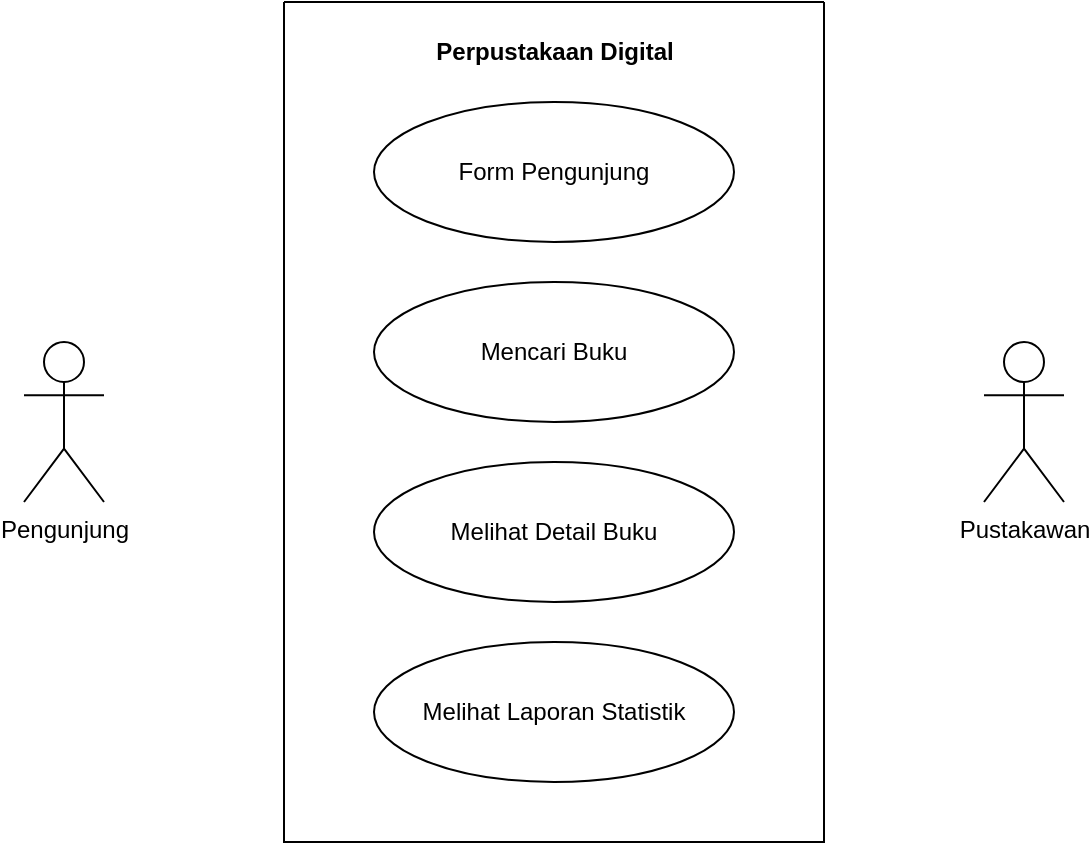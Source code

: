 <mxfile version="23.0.2" type="github">
  <diagram name="Page-1" id="Sj5s_malbvVtMXl_L0Oq">
    <mxGraphModel dx="1375" dy="1894" grid="1" gridSize="10" guides="1" tooltips="1" connect="1" arrows="1" fold="1" page="1" pageScale="1" pageWidth="827" pageHeight="1169" math="0" shadow="0">
      <root>
        <mxCell id="0" />
        <mxCell id="1" parent="0" />
        <mxCell id="adlr6IZpHOiuLpmfqXsr-11" value="Pengunjung" style="shape=umlActor;verticalLabelPosition=bottom;verticalAlign=top;html=1;outlineConnect=0;" vertex="1" parent="1">
          <mxGeometry x="160" y="-320" width="40" height="80" as="geometry" />
        </mxCell>
        <mxCell id="adlr6IZpHOiuLpmfqXsr-15" value="Pustakawan" style="shape=umlActor;verticalLabelPosition=bottom;verticalAlign=top;html=1;outlineConnect=0;" vertex="1" parent="1">
          <mxGeometry x="640" y="-320" width="40" height="80" as="geometry" />
        </mxCell>
        <mxCell id="adlr6IZpHOiuLpmfqXsr-16" value="" style="swimlane;startSize=0;" vertex="1" parent="1">
          <mxGeometry x="290" y="-490" width="270" height="420" as="geometry" />
        </mxCell>
        <mxCell id="adlr6IZpHOiuLpmfqXsr-17" value="Perpustakaan Digital" style="text;html=1;align=center;verticalAlign=middle;resizable=0;points=[];autosize=1;strokeColor=none;fillColor=none;fontStyle=1" vertex="1" parent="adlr6IZpHOiuLpmfqXsr-16">
          <mxGeometry x="65" y="10" width="140" height="30" as="geometry" />
        </mxCell>
        <mxCell id="adlr6IZpHOiuLpmfqXsr-18" value="Form Pengunjung" style="ellipse;whiteSpace=wrap;html=1;" vertex="1" parent="adlr6IZpHOiuLpmfqXsr-16">
          <mxGeometry x="45" y="50" width="180" height="70" as="geometry" />
        </mxCell>
        <mxCell id="adlr6IZpHOiuLpmfqXsr-19" value="Mencari Buku" style="ellipse;whiteSpace=wrap;html=1;" vertex="1" parent="adlr6IZpHOiuLpmfqXsr-16">
          <mxGeometry x="45" y="140" width="180" height="70" as="geometry" />
        </mxCell>
        <mxCell id="adlr6IZpHOiuLpmfqXsr-20" value="Melihat Detail Buku" style="ellipse;whiteSpace=wrap;html=1;" vertex="1" parent="adlr6IZpHOiuLpmfqXsr-16">
          <mxGeometry x="45" y="230" width="180" height="70" as="geometry" />
        </mxCell>
        <mxCell id="adlr6IZpHOiuLpmfqXsr-21" value="Melihat Laporan Statistik" style="ellipse;whiteSpace=wrap;html=1;" vertex="1" parent="adlr6IZpHOiuLpmfqXsr-16">
          <mxGeometry x="45" y="320" width="180" height="70" as="geometry" />
        </mxCell>
      </root>
    </mxGraphModel>
  </diagram>
</mxfile>
